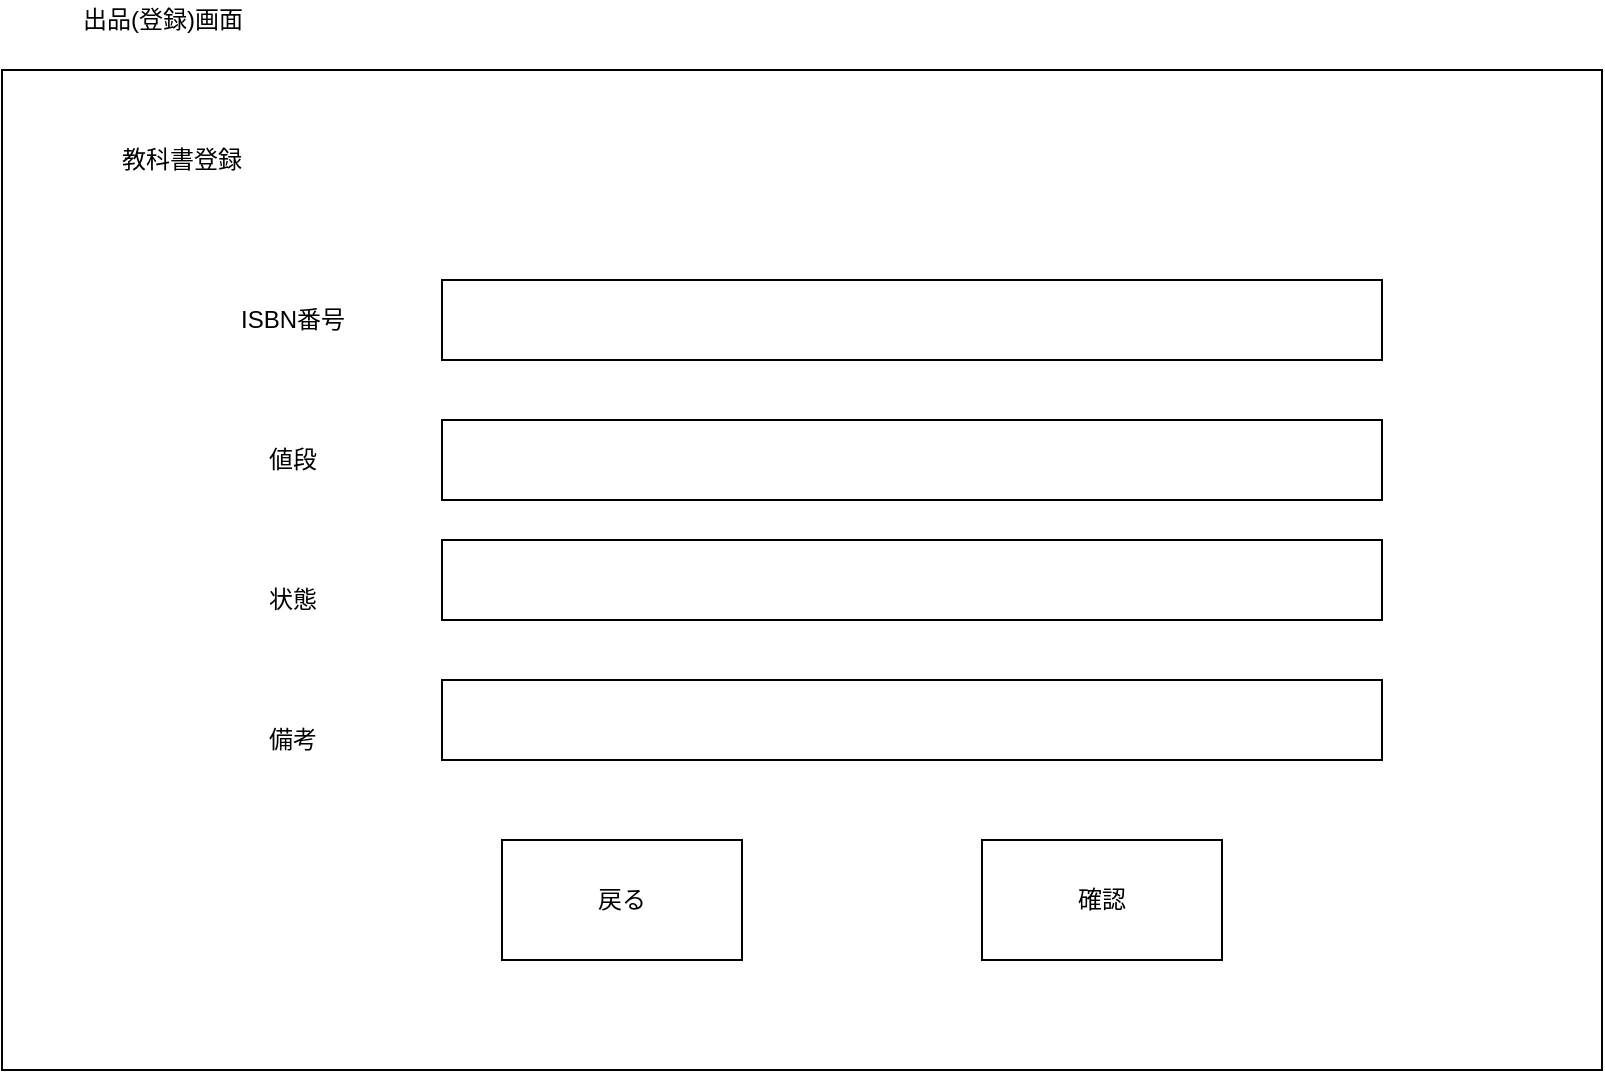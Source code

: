 <mxfile version="18.0.6" type="device"><diagram id="bMVw7neiRp5LTMZPZpmS" name="ページ1"><mxGraphModel dx="868" dy="553" grid="1" gridSize="10" guides="1" tooltips="1" connect="1" arrows="1" fold="1" page="1" pageScale="1" pageWidth="827" pageHeight="1169" math="0" shadow="0"><root><mxCell id="0"/><mxCell id="1" parent="0"/><mxCell id="SzMgU27jByY5J2OpoMd1-1" value="&lt;span&gt;出品(登録)画面&lt;/span&gt;" style="text;html=1;align=center;verticalAlign=middle;resizable=0;points=[];autosize=1;strokeColor=none;fillColor=none;" parent="1" vertex="1"><mxGeometry x="50" y="50" width="100" height="20" as="geometry"/></mxCell><mxCell id="SzMgU27jByY5J2OpoMd1-2" value="" style="rounded=0;whiteSpace=wrap;html=1;" parent="1" vertex="1"><mxGeometry x="20" y="85" width="800" height="500" as="geometry"/></mxCell><mxCell id="SzMgU27jByY5J2OpoMd1-3" value="教科書登録" style="rounded=0;whiteSpace=wrap;html=1;strokeColor=none;" parent="1" vertex="1"><mxGeometry x="50" y="100" width="120" height="60" as="geometry"/></mxCell><mxCell id="SzMgU27jByY5J2OpoMd1-37" value="" style="rounded=0;whiteSpace=wrap;html=1;shadow=0;" parent="1" vertex="1"><mxGeometry x="240" y="190" width="470" height="40" as="geometry"/></mxCell><mxCell id="SzMgU27jByY5J2OpoMd1-38" value="" style="rounded=0;whiteSpace=wrap;html=1;shadow=0;" parent="1" vertex="1"><mxGeometry x="240" y="260" width="470" height="40" as="geometry"/></mxCell><mxCell id="SzMgU27jByY5J2OpoMd1-39" value="" style="rounded=0;whiteSpace=wrap;html=1;shadow=0;" parent="1" vertex="1"><mxGeometry x="240" y="320" width="470" height="40" as="geometry"/></mxCell><mxCell id="SzMgU27jByY5J2OpoMd1-40" value="" style="rounded=0;whiteSpace=wrap;html=1;shadow=0;" parent="1" vertex="1"><mxGeometry x="240" y="390" width="470" height="40" as="geometry"/></mxCell><mxCell id="SzMgU27jByY5J2OpoMd1-41" value="備考" style="text;html=1;align=center;verticalAlign=middle;resizable=0;points=[];autosize=1;strokeColor=none;fillColor=none;" parent="1" vertex="1"><mxGeometry x="145" y="410" width="40" height="20" as="geometry"/></mxCell><mxCell id="SzMgU27jByY5J2OpoMd1-42" value="値段" style="text;html=1;align=center;verticalAlign=middle;resizable=0;points=[];autosize=1;strokeColor=none;fillColor=none;" parent="1" vertex="1"><mxGeometry x="145" y="270" width="40" height="20" as="geometry"/></mxCell><mxCell id="SzMgU27jByY5J2OpoMd1-43" value="状態" style="text;html=1;align=center;verticalAlign=middle;resizable=0;points=[];autosize=1;strokeColor=none;fillColor=none;" parent="1" vertex="1"><mxGeometry x="145" y="340" width="40" height="20" as="geometry"/></mxCell><mxCell id="SzMgU27jByY5J2OpoMd1-44" value="ISBN番号" style="text;html=1;align=center;verticalAlign=middle;resizable=0;points=[];autosize=1;strokeColor=none;fillColor=none;" parent="1" vertex="1"><mxGeometry x="130" y="200" width="70" height="20" as="geometry"/></mxCell><mxCell id="SzMgU27jByY5J2OpoMd1-45" value="確認" style="rounded=0;whiteSpace=wrap;html=1;shadow=0;" parent="1" vertex="1"><mxGeometry x="510" y="470" width="120" height="60" as="geometry"/></mxCell><mxCell id="OzsXnkEHG1VCFVIs55IZ-2" value="戻る" style="rounded=0;whiteSpace=wrap;html=1;" parent="1" vertex="1"><mxGeometry x="270" y="470" width="120" height="60" as="geometry"/></mxCell></root></mxGraphModel></diagram></mxfile>